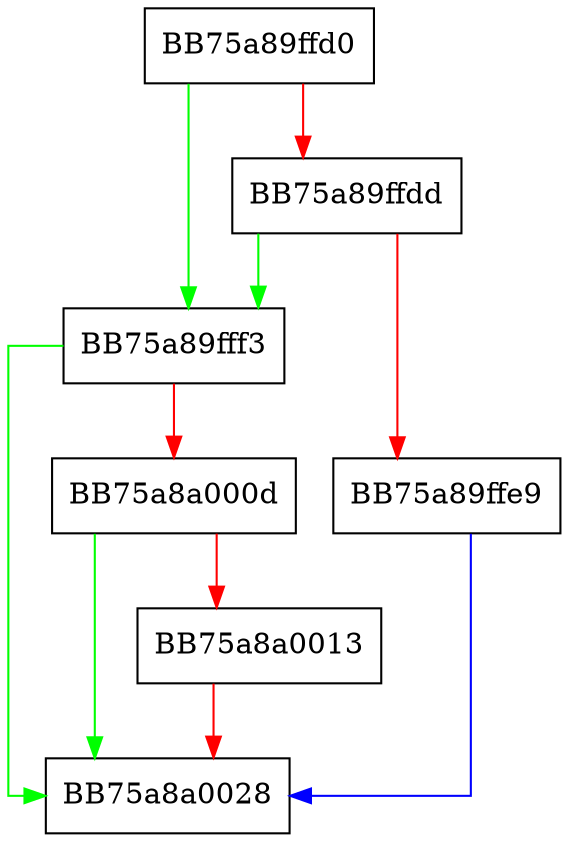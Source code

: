 digraph DlpPasteToBrowserSettingsEnd {
  node [shape="box"];
  graph [splines=ortho];
  BB75a89ffd0 -> BB75a89fff3 [color="green"];
  BB75a89ffd0 -> BB75a89ffdd [color="red"];
  BB75a89ffdd -> BB75a89fff3 [color="green"];
  BB75a89ffdd -> BB75a89ffe9 [color="red"];
  BB75a89ffe9 -> BB75a8a0028 [color="blue"];
  BB75a89fff3 -> BB75a8a0028 [color="green"];
  BB75a89fff3 -> BB75a8a000d [color="red"];
  BB75a8a000d -> BB75a8a0028 [color="green"];
  BB75a8a000d -> BB75a8a0013 [color="red"];
  BB75a8a0013 -> BB75a8a0028 [color="red"];
}